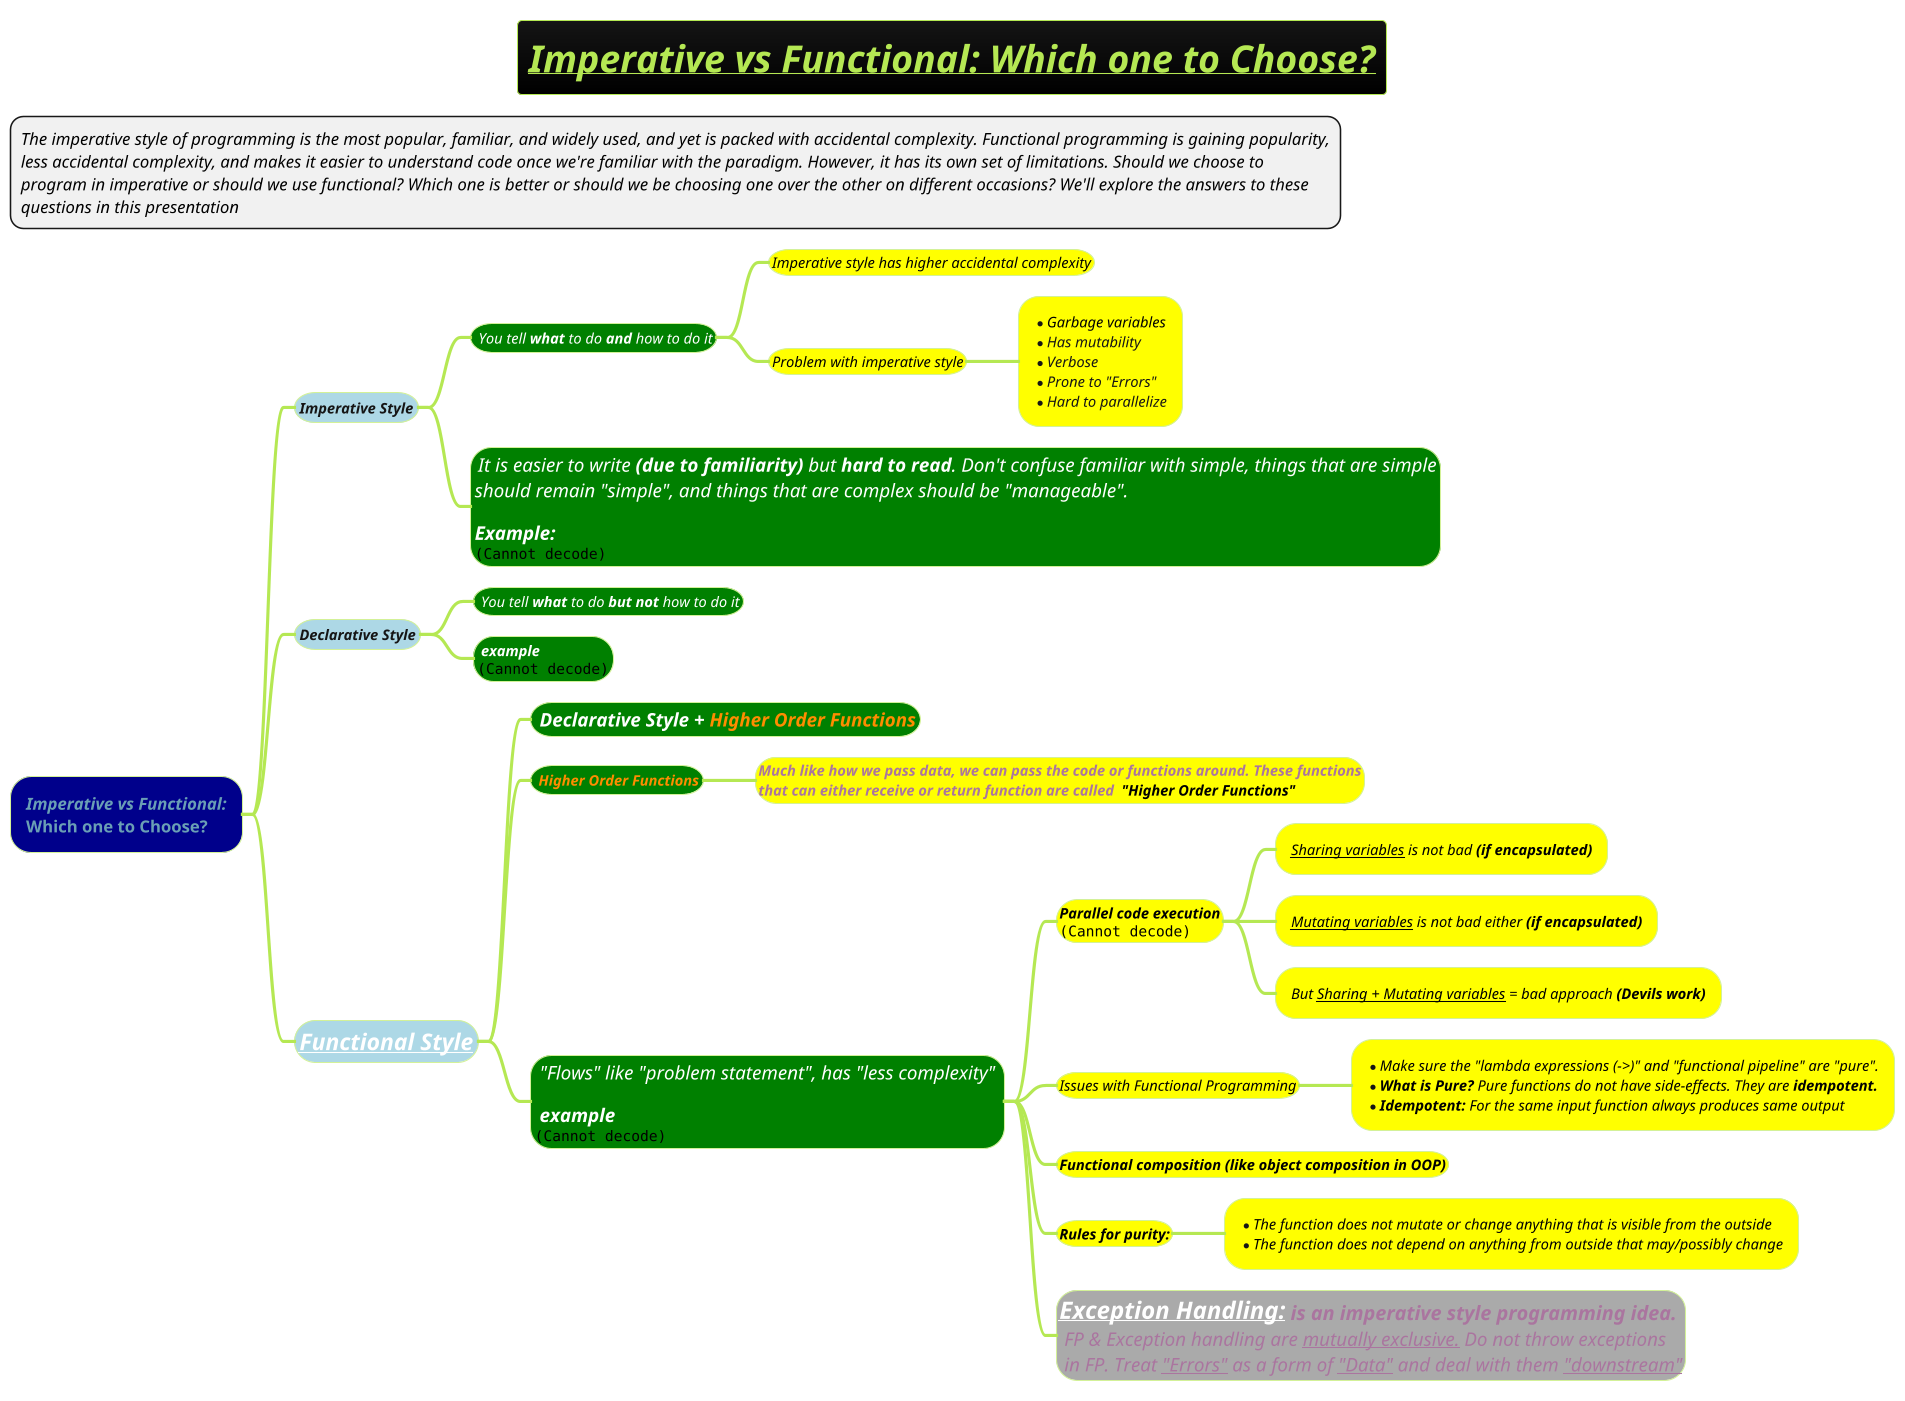 @startmindmap

title = <b><i><u>Imperative vs Functional: Which one to Choose?

*:<i><size:16>The imperative style of programming is the most popular, familiar, and widely used, and yet is packed with accidental complexity. Functional programming is gaining popularity,
<i><size:16>less accidental complexity, and makes it easier to understand code once we're familiar with the paradigm. However, it has its own set of limitations. Should we choose to
<i><size:16>program in imperative or should we use functional? Which one is better or should we be choosing one over the other on different occasions? We'll explore the answers to these
<i><size:16>questions in this presentation;

!theme hacker
*[#darkblue] <i>Imperative vs Functional:\nWhich one to Choose?
**[#lightblue] <i>Imperative Style
***[#green] <size:14><color #white><i> You tell **what** to do **and** how to do it
****[#yellow] <size:14><color #black><i>Imperative style has higher accidental complexity
****[#yellow] <size:14><color #black><i>Problem with imperative style
*****[#yellow]:*<size:14><color #black><i>Garbage variables
* <size:14><i>Has mutability
* <size:14><i>Verbose
* <size:14><i>Prone to "Errors"
* <size:14><i>Hard to parallelize;
***[#green]: <size:18><color #white><i>It is easier to write **(due to familiarity)** but **hard to read**. Don't confuse familiar with simple, things that are simple
<size:18><color #white><i>should remain "simple", and things that are complex should be "manageable".

<b><size:18><color #white><i>Example:
<img:images/img_3.png>;

**[#lightblue] <i>Declarative Style
***[#green] <size:14><color #white><i> You tell **what** to do **but not** how to do it
***[#green] <b><size:14><color #white><i> example \n<img:images/img_2.png>

**[#lightblue] <size:22><i>[[docs/3-programming-languages/Venkat-Subramaniam/Streams.puml Functional Style]]
***[#green] <b><size:18><color #white><i> Declarative Style + <color :darkorange>Higher Order Functions


***[#green] <b><size:14><color #white><i> <i><color :darkorange>Higher Order Functions

****[#yellow]:<b><i><size:14>Much like how we pass data, we can pass the code or functions around. These functions
<b><i><size:14>that can either receive or return function are called <color :black> "Higher Order Functions";
***[#green] <size:18><color #white><i> <color :white>"Flows" like "problem statement", has "less complexity" \n\n<b><size:18><color #white><i> example\n<img:images/img.png>
****[#yellow] <size:14><color #black><i><b>Parallel code execution\n<img:images/img_1.png>
*****[#yellow] <size:14><color #black><i>__Sharing variables__ is not bad <b>(if encapsulated)
*****[#yellow] <size:14><color #black><i>__Mutating variables__ is not bad either <b>(if encapsulated)
*****[#yellow] <size:14><color #black><i>But __Sharing + Mutating variables__ = bad approach <b>(Devils work)
****[#yellow] <size:14><color #black><i>Issues with Functional Programming
*****[#yellow] *<size:14><color #black><i>Make sure the "lambda expressions (->)" and "functional pipeline" are "pure". \n*<size:14><color #black><i>**What is Pure?** Pure functions do not have side-effects. They are **idempotent.**\n*<size:14><color #black><i>**Idempotent:** For the same input function always produces same output
****[#yellow] <size:14><color #black><i><b>Functional composition (like object composition in OOP)
****[#yellow] <size:14><color #black><i><b>Rules for purity:
*****[#yellow] *<size:14><color #black><i>The function does not mutate or change anything that is visible from the outside \n* <size:14><color #black><i>The function does not depend on anything from outside that may/possibly change
****[#a]:=<i><color:darkorange>[[docs/3-programming-languages/Venkat-Subramaniam/Exception-Handling-in-Functional-and-Reactive-Programming.puml Exception Handling:]]</color> is an imperative style programming idea.
<size:18> <i>FP & Exception handling are __mutually exclusive.__ Do not throw exceptions
<size:18> <i>in FP. Treat __"Errors"__ as a form of __"Data"__ and deal with them __"downstream"__;

@endmindmap
